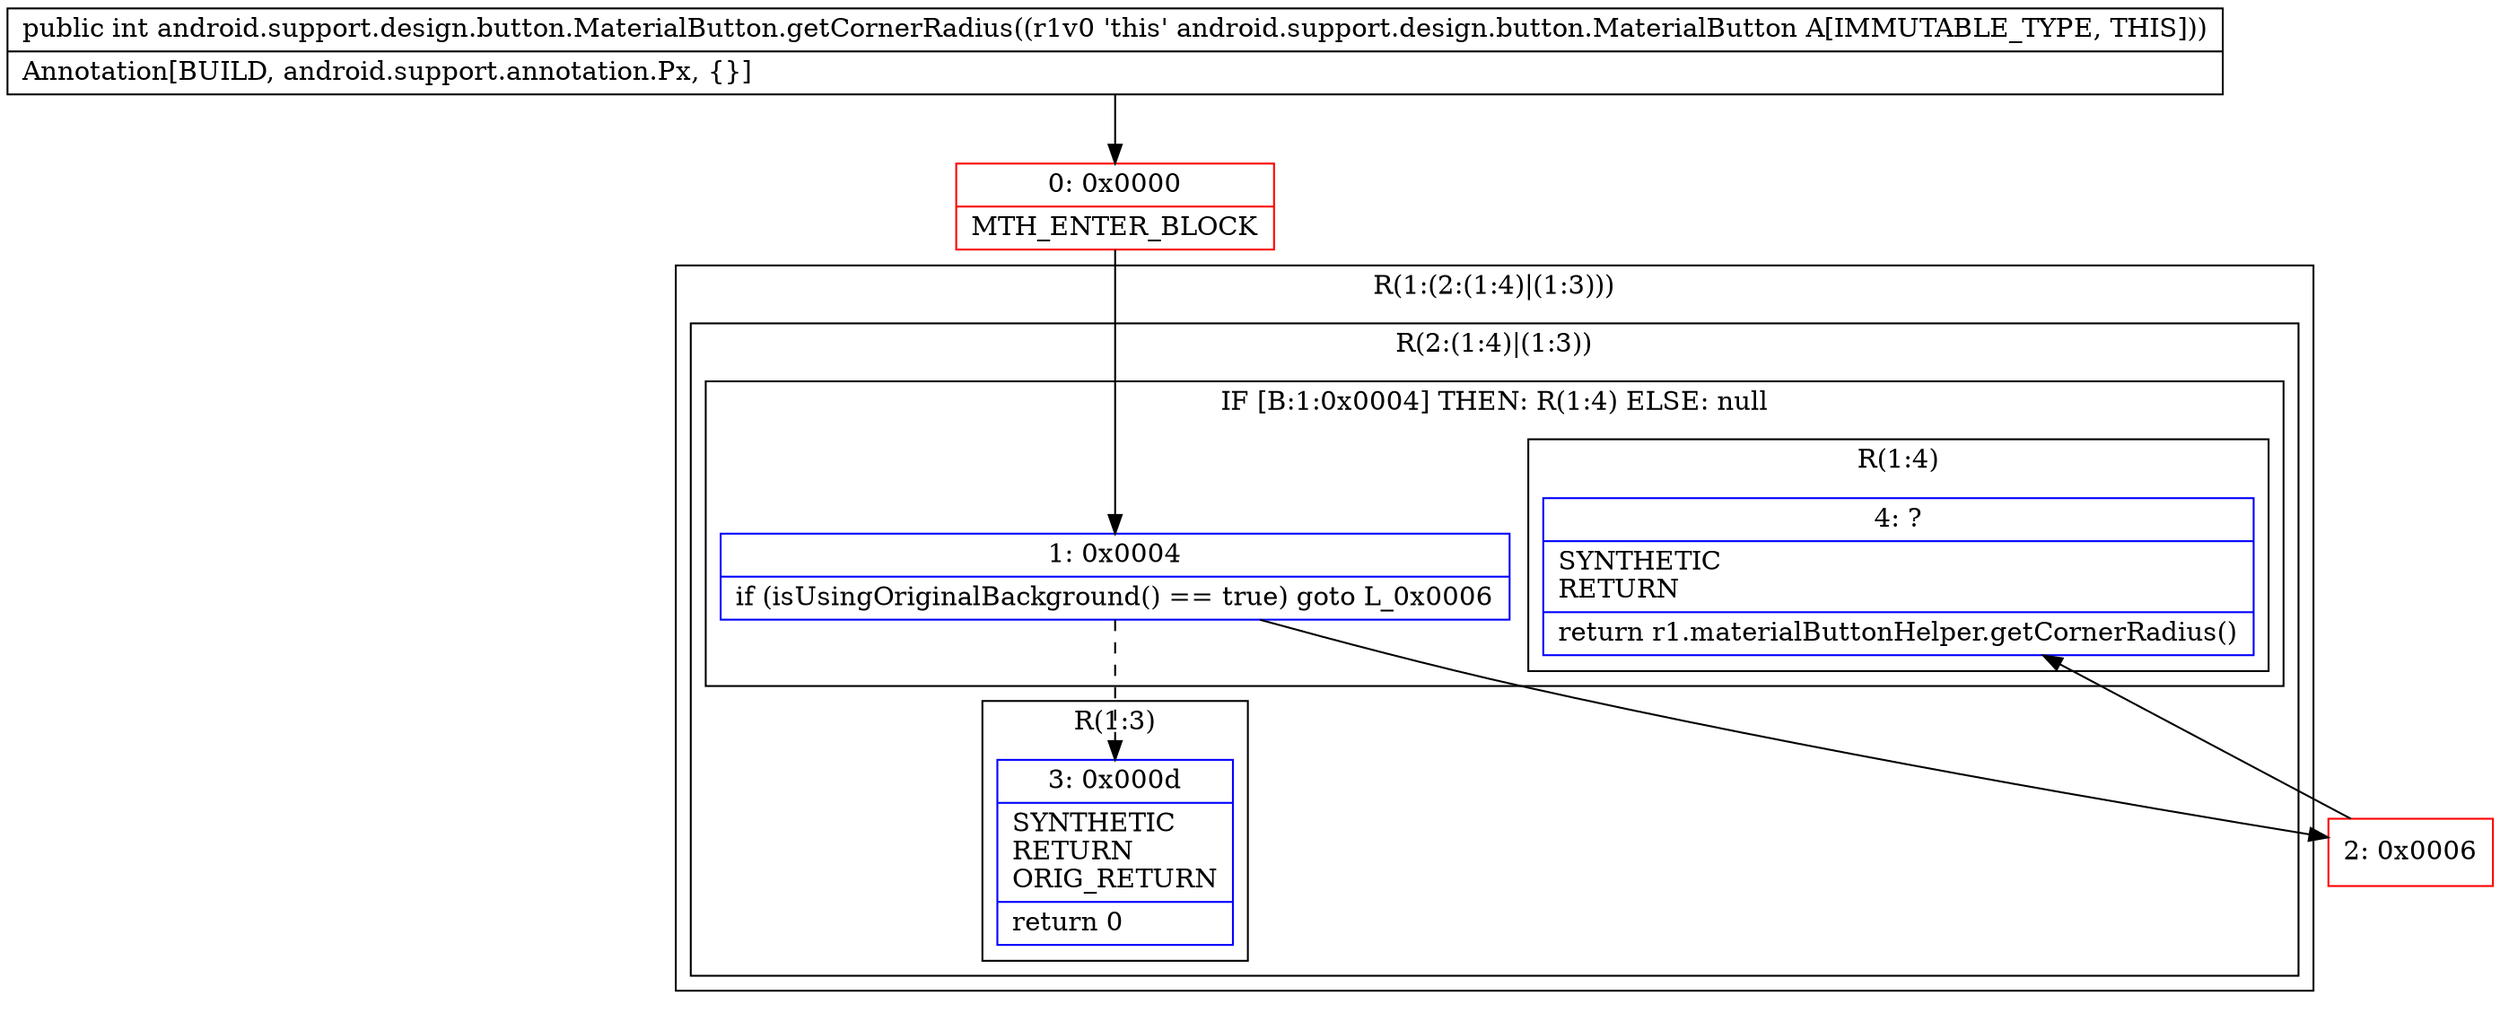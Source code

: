 digraph "CFG forandroid.support.design.button.MaterialButton.getCornerRadius()I" {
subgraph cluster_Region_118610213 {
label = "R(1:(2:(1:4)|(1:3)))";
node [shape=record,color=blue];
subgraph cluster_Region_1653407792 {
label = "R(2:(1:4)|(1:3))";
node [shape=record,color=blue];
subgraph cluster_IfRegion_1761700105 {
label = "IF [B:1:0x0004] THEN: R(1:4) ELSE: null";
node [shape=record,color=blue];
Node_1 [shape=record,label="{1\:\ 0x0004|if (isUsingOriginalBackground() == true) goto L_0x0006\l}"];
subgraph cluster_Region_626409851 {
label = "R(1:4)";
node [shape=record,color=blue];
Node_4 [shape=record,label="{4\:\ ?|SYNTHETIC\lRETURN\l|return r1.materialButtonHelper.getCornerRadius()\l}"];
}
}
subgraph cluster_Region_738688005 {
label = "R(1:3)";
node [shape=record,color=blue];
Node_3 [shape=record,label="{3\:\ 0x000d|SYNTHETIC\lRETURN\lORIG_RETURN\l|return 0\l}"];
}
}
}
Node_0 [shape=record,color=red,label="{0\:\ 0x0000|MTH_ENTER_BLOCK\l}"];
Node_2 [shape=record,color=red,label="{2\:\ 0x0006}"];
MethodNode[shape=record,label="{public int android.support.design.button.MaterialButton.getCornerRadius((r1v0 'this' android.support.design.button.MaterialButton A[IMMUTABLE_TYPE, THIS]))  | Annotation[BUILD, android.support.annotation.Px, \{\}]\l}"];
MethodNode -> Node_0;
Node_1 -> Node_2;
Node_1 -> Node_3[style=dashed];
Node_0 -> Node_1;
Node_2 -> Node_4;
}

